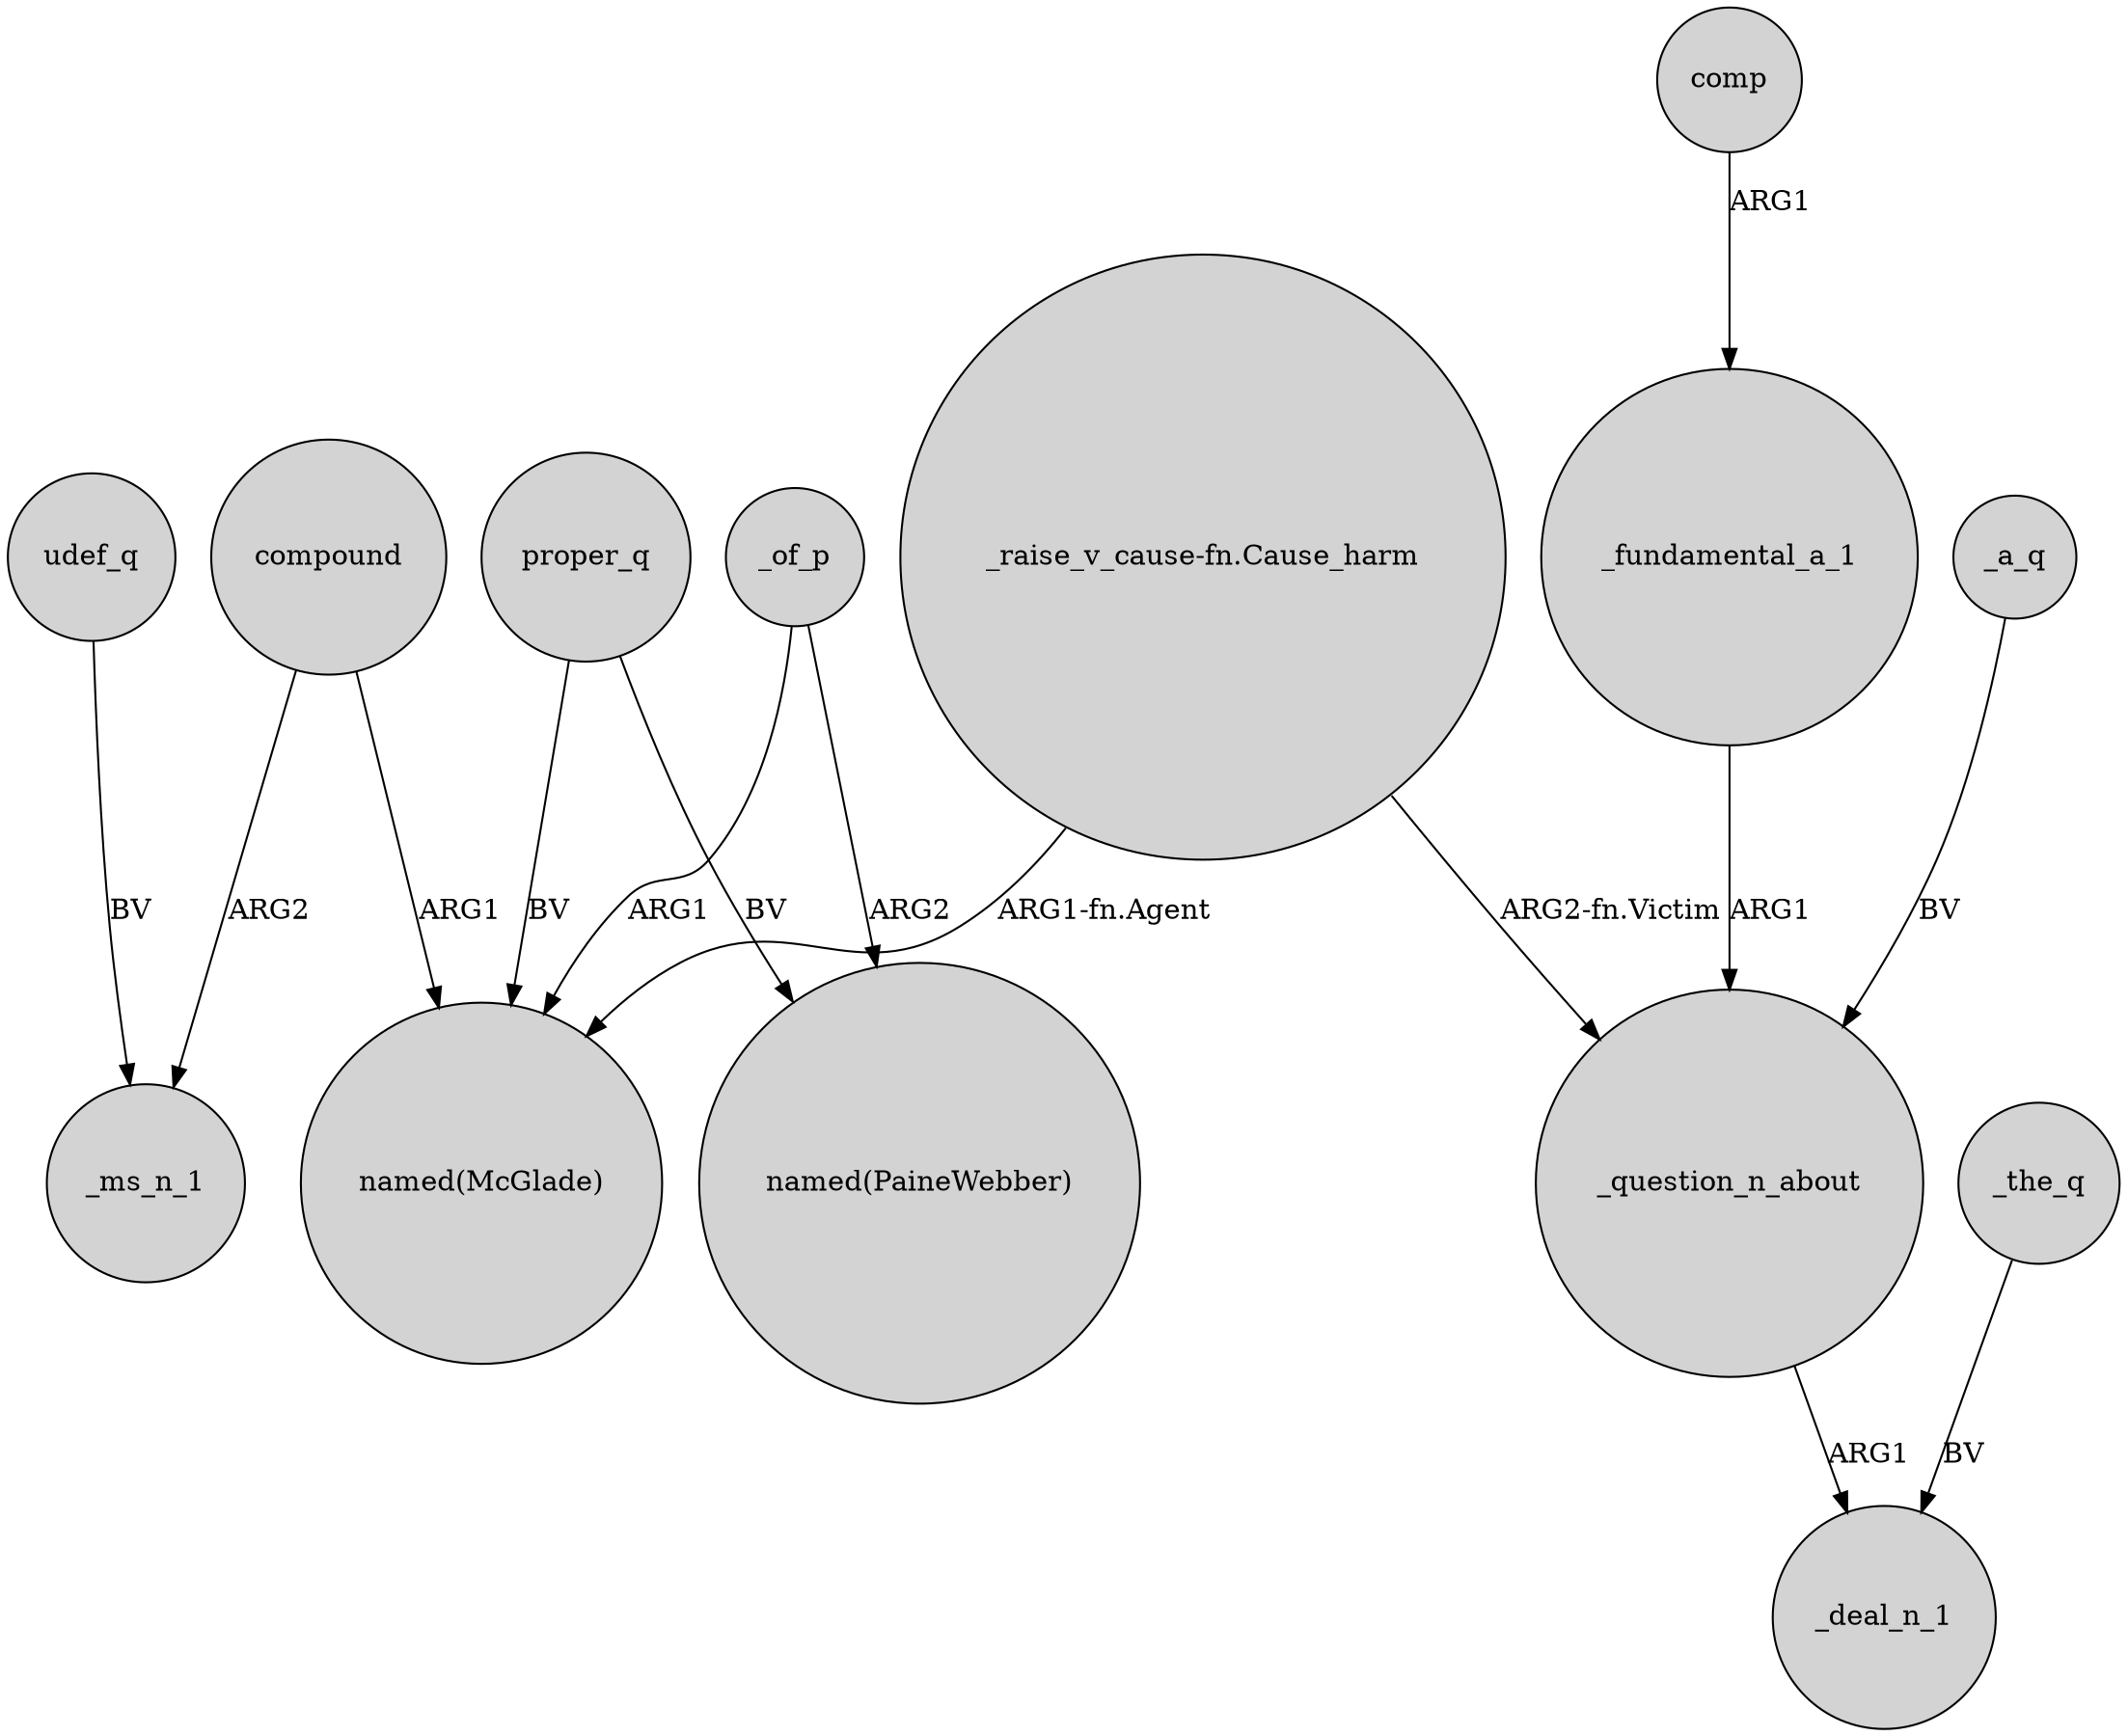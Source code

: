 digraph {
	node [shape=circle style=filled]
	"_raise_v_cause-fn.Cause_harm" -> "named(McGlade)" [label="ARG1-fn.Agent"]
	"_raise_v_cause-fn.Cause_harm" -> _question_n_about [label="ARG2-fn.Victim"]
	_question_n_about -> _deal_n_1 [label=ARG1]
	_the_q -> _deal_n_1 [label=BV]
	compound -> _ms_n_1 [label=ARG2]
	proper_q -> "named(PaineWebber)" [label=BV]
	_of_p -> "named(McGlade)" [label=ARG1]
	_a_q -> _question_n_about [label=BV]
	_fundamental_a_1 -> _question_n_about [label=ARG1]
	_of_p -> "named(PaineWebber)" [label=ARG2]
	udef_q -> _ms_n_1 [label=BV]
	proper_q -> "named(McGlade)" [label=BV]
	comp -> _fundamental_a_1 [label=ARG1]
	compound -> "named(McGlade)" [label=ARG1]
}
